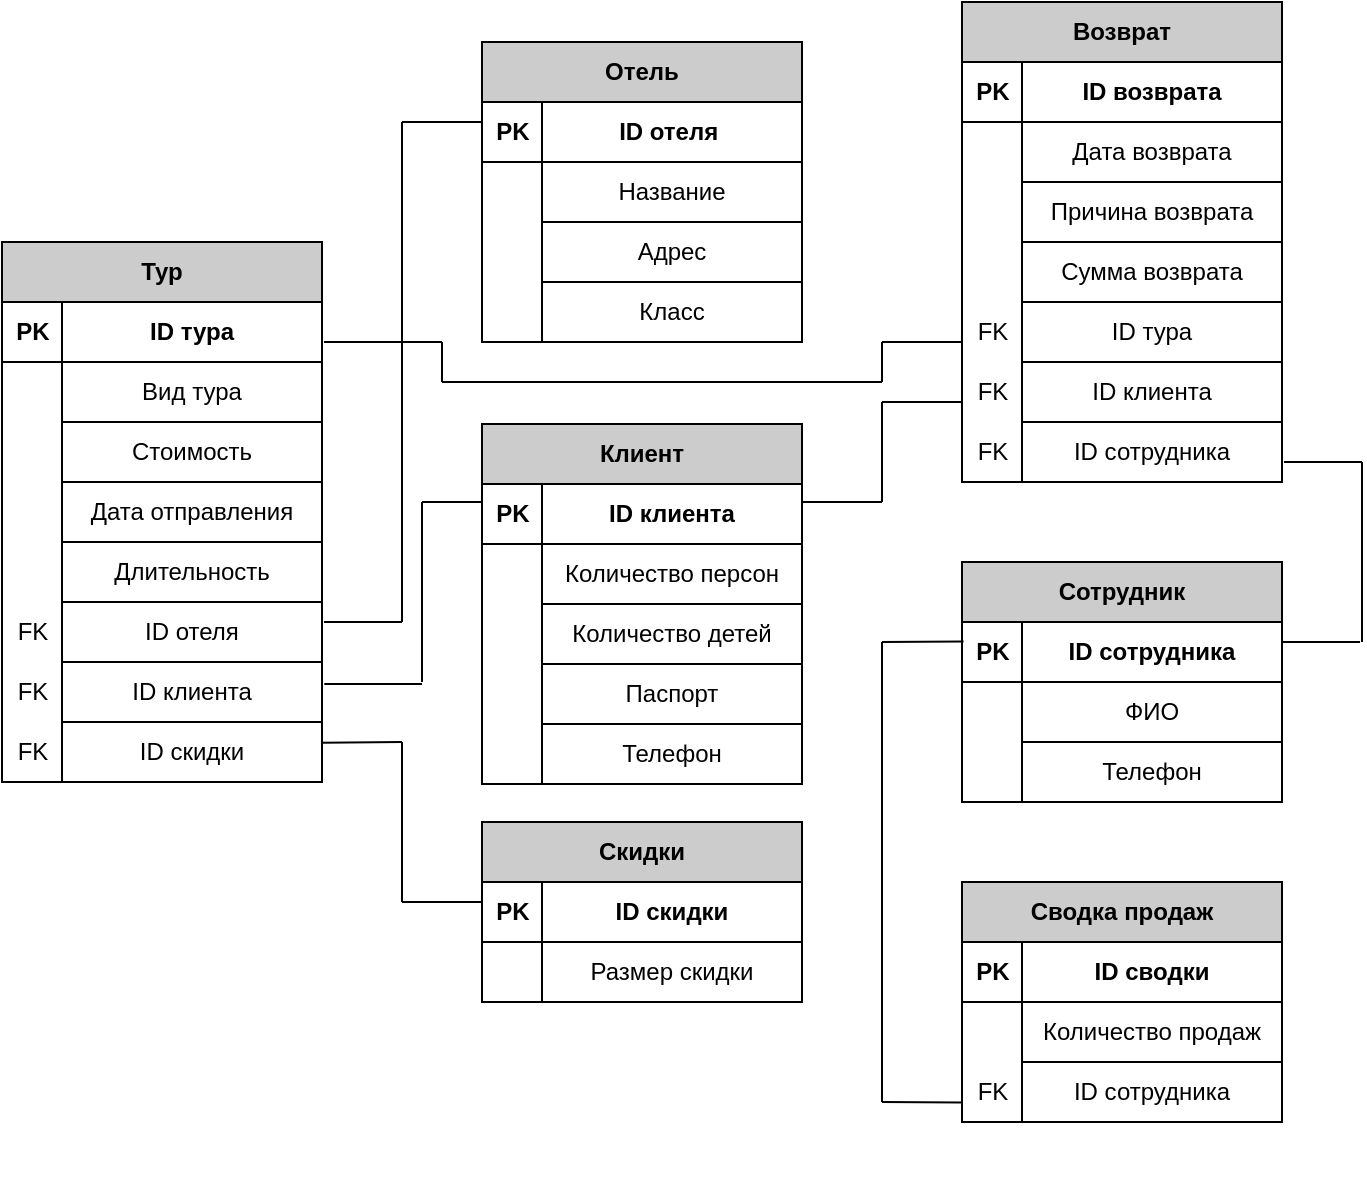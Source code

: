<mxfile version="12.3.9" type="device" pages="1"><diagram id="ZONkO225AQ1kzI7h5yfC" name="Page-1"><mxGraphModel dx="880" dy="480" grid="1" gridSize="10" guides="1" tooltips="1" connect="1" arrows="1" fold="1" page="1" pageScale="1" pageWidth="827" pageHeight="1169" math="0" shadow="0"><root><mxCell id="0"/><mxCell id="1" parent="0"/><mxCell id="p5hqMaWhcgHYVvtODADz-2" value="" style="group" parent="1" vertex="1" connectable="0"><mxGeometry x="360" y="60" width="160" height="175" as="geometry"/></mxCell><mxCell id="2T_TOREucRsL7LYPRSoR-33" value="&lt;b&gt;Отель&lt;/b&gt;" style="rounded=0;whiteSpace=wrap;html=1;fillColor=#CCCCCC;strokeColor=#000000;" parent="p5hqMaWhcgHYVvtODADz-2" vertex="1"><mxGeometry width="160" height="30" as="geometry"/></mxCell><mxCell id="2T_TOREucRsL7LYPRSoR-34" value="&lt;b&gt;ID отеля&amp;nbsp;&lt;/b&gt;" style="rounded=0;whiteSpace=wrap;html=1;strokeColor=#000000;" parent="p5hqMaWhcgHYVvtODADz-2" vertex="1"><mxGeometry x="30" y="30" width="130" height="30" as="geometry"/></mxCell><mxCell id="2T_TOREucRsL7LYPRSoR-35" value="Адрес" style="rounded=0;whiteSpace=wrap;html=1;strokeColor=#000000;" parent="p5hqMaWhcgHYVvtODADz-2" vertex="1"><mxGeometry x="30" y="90" width="130" height="30" as="geometry"/></mxCell><mxCell id="2T_TOREucRsL7LYPRSoR-36" value="Класс" style="rounded=0;whiteSpace=wrap;html=1;strokeColor=#000000;" parent="p5hqMaWhcgHYVvtODADz-2" vertex="1"><mxGeometry x="30" y="120" width="130" height="30" as="geometry"/></mxCell><mxCell id="2T_TOREucRsL7LYPRSoR-38" value="Название" style="rounded=0;whiteSpace=wrap;html=1;strokeColor=#000000;" parent="p5hqMaWhcgHYVvtODADz-2" vertex="1"><mxGeometry x="30" y="60" width="130" height="30" as="geometry"/></mxCell><mxCell id="p5hqMaWhcgHYVvtODADz-38" value="&lt;b&gt;PK&lt;/b&gt;" style="text;html=1;align=center;verticalAlign=middle;resizable=0;points=[];;autosize=1;" parent="p5hqMaWhcgHYVvtODADz-2" vertex="1"><mxGeometry y="35" width="30" height="20" as="geometry"/></mxCell><mxCell id="XHlrw-MHucsib0PGhMhw-1" value="" style="rounded=0;whiteSpace=wrap;html=1;" vertex="1" parent="p5hqMaWhcgHYVvtODADz-2"><mxGeometry y="30" width="30" height="30" as="geometry"/></mxCell><mxCell id="XHlrw-MHucsib0PGhMhw-2" value="" style="rounded=0;whiteSpace=wrap;html=1;" vertex="1" parent="p5hqMaWhcgHYVvtODADz-2"><mxGeometry y="60" width="30" height="30" as="geometry"/></mxCell><mxCell id="XHlrw-MHucsib0PGhMhw-3" value="" style="rounded=0;whiteSpace=wrap;html=1;" vertex="1" parent="p5hqMaWhcgHYVvtODADz-2"><mxGeometry y="90" width="30" height="30" as="geometry"/></mxCell><mxCell id="XHlrw-MHucsib0PGhMhw-4" value="" style="rounded=0;whiteSpace=wrap;html=1;" vertex="1" parent="p5hqMaWhcgHYVvtODADz-2"><mxGeometry y="120" width="30" height="30" as="geometry"/></mxCell><mxCell id="p5hqMaWhcgHYVvtODADz-43" value="&lt;b&gt;PK&lt;/b&gt;" style="text;html=1;align=center;verticalAlign=middle;resizable=0;points=[];;autosize=1;" parent="p5hqMaWhcgHYVvtODADz-2" vertex="1"><mxGeometry y="35" width="30" height="20" as="geometry"/></mxCell><mxCell id="XHlrw-MHucsib0PGhMhw-50" value="" style="rounded=0;whiteSpace=wrap;html=1;" vertex="1" parent="p5hqMaWhcgHYVvtODADz-2"><mxGeometry y="60" width="30" height="90" as="geometry"/></mxCell><mxCell id="p5hqMaWhcgHYVvtODADz-3" value="" style="group" parent="1" vertex="1" connectable="0"><mxGeometry x="360" y="251" width="160" height="180" as="geometry"/></mxCell><mxCell id="2T_TOREucRsL7LYPRSoR-43" value="&lt;b&gt;Клиент&lt;/b&gt;" style="rounded=0;whiteSpace=wrap;html=1;fillColor=#CCCCCC;strokeColor=#000000;" parent="p5hqMaWhcgHYVvtODADz-3" vertex="1"><mxGeometry width="160" height="30" as="geometry"/></mxCell><mxCell id="2T_TOREucRsL7LYPRSoR-44" value="&lt;b&gt;ID клиента&lt;/b&gt;" style="rounded=0;whiteSpace=wrap;html=1;strokeColor=#000000;" parent="p5hqMaWhcgHYVvtODADz-3" vertex="1"><mxGeometry x="30" y="30" width="130" height="30" as="geometry"/></mxCell><mxCell id="2T_TOREucRsL7LYPRSoR-45" value="Количество детей" style="rounded=0;whiteSpace=wrap;html=1;strokeColor=#000000;" parent="p5hqMaWhcgHYVvtODADz-3" vertex="1"><mxGeometry x="30" y="90" width="130" height="30" as="geometry"/></mxCell><mxCell id="2T_TOREucRsL7LYPRSoR-46" value="Паспорт" style="rounded=0;whiteSpace=wrap;html=1;strokeColor=#000000;" parent="p5hqMaWhcgHYVvtODADz-3" vertex="1"><mxGeometry x="30" y="120" width="130" height="30" as="geometry"/></mxCell><mxCell id="2T_TOREucRsL7LYPRSoR-47" value="Количество персон" style="rounded=0;whiteSpace=wrap;html=1;strokeColor=#000000;" parent="p5hqMaWhcgHYVvtODADz-3" vertex="1"><mxGeometry x="30" y="60" width="130" height="30" as="geometry"/></mxCell><mxCell id="2T_TOREucRsL7LYPRSoR-48" value="Телефон" style="rounded=0;whiteSpace=wrap;html=1;strokeColor=#000000;" parent="p5hqMaWhcgHYVvtODADz-3" vertex="1"><mxGeometry x="30" y="150" width="130" height="30" as="geometry"/></mxCell><mxCell id="p5hqMaWhcgHYVvtODADz-45" value="&lt;b&gt;PK&lt;/b&gt;" style="text;html=1;align=center;verticalAlign=middle;resizable=0;points=[];;autosize=1;" parent="p5hqMaWhcgHYVvtODADz-3" vertex="1"><mxGeometry y="35" width="30" height="20" as="geometry"/></mxCell><mxCell id="XHlrw-MHucsib0PGhMhw-38" value="" style="rounded=0;whiteSpace=wrap;html=1;" vertex="1" parent="p5hqMaWhcgHYVvtODADz-3"><mxGeometry y="30" width="30" height="30" as="geometry"/></mxCell><mxCell id="XHlrw-MHucsib0PGhMhw-39" value="&lt;b&gt;PK&lt;/b&gt;" style="text;html=1;align=center;verticalAlign=middle;resizable=0;points=[];;autosize=1;" vertex="1" parent="p5hqMaWhcgHYVvtODADz-3"><mxGeometry y="65" width="30" height="20" as="geometry"/></mxCell><mxCell id="XHlrw-MHucsib0PGhMhw-40" value="" style="rounded=0;whiteSpace=wrap;html=1;" vertex="1" parent="p5hqMaWhcgHYVvtODADz-3"><mxGeometry y="60" width="30" height="30" as="geometry"/></mxCell><mxCell id="XHlrw-MHucsib0PGhMhw-41" value="" style="rounded=0;whiteSpace=wrap;html=1;" vertex="1" parent="p5hqMaWhcgHYVvtODADz-3"><mxGeometry y="90" width="30" height="30" as="geometry"/></mxCell><mxCell id="XHlrw-MHucsib0PGhMhw-42" value="" style="rounded=0;whiteSpace=wrap;html=1;" vertex="1" parent="p5hqMaWhcgHYVvtODADz-3"><mxGeometry y="120" width="30" height="30" as="geometry"/></mxCell><mxCell id="XHlrw-MHucsib0PGhMhw-43" value="" style="rounded=0;whiteSpace=wrap;html=1;" vertex="1" parent="p5hqMaWhcgHYVvtODADz-3"><mxGeometry y="150" width="30" height="30" as="geometry"/></mxCell><mxCell id="XHlrw-MHucsib0PGhMhw-48" value="&lt;b&gt;PK&lt;/b&gt;" style="text;html=1;align=center;verticalAlign=middle;resizable=0;points=[];;autosize=1;" vertex="1" parent="p5hqMaWhcgHYVvtODADz-3"><mxGeometry y="35" width="30" height="20" as="geometry"/></mxCell><mxCell id="XHlrw-MHucsib0PGhMhw-56" value="" style="rounded=0;whiteSpace=wrap;html=1;" vertex="1" parent="p5hqMaWhcgHYVvtODADz-3"><mxGeometry y="60" width="30" height="120" as="geometry"/></mxCell><mxCell id="p5hqMaWhcgHYVvtODADz-4" value="" style="group" parent="1" vertex="1" connectable="0"><mxGeometry x="600" y="40" width="160" height="260" as="geometry"/></mxCell><mxCell id="2T_TOREucRsL7LYPRSoR-54" value="&lt;b&gt;Возврат&lt;/b&gt;" style="rounded=0;whiteSpace=wrap;html=1;strokeColor=#000000;fillColor=#CCCCCC;" parent="p5hqMaWhcgHYVvtODADz-4" vertex="1"><mxGeometry width="160" height="30" as="geometry"/></mxCell><mxCell id="2T_TOREucRsL7LYPRSoR-55" value="&lt;b&gt;ID возврата&lt;/b&gt;" style="rounded=0;whiteSpace=wrap;html=1;strokeColor=#000000;" parent="p5hqMaWhcgHYVvtODADz-4" vertex="1"><mxGeometry x="30" y="30" width="130" height="30" as="geometry"/></mxCell><mxCell id="2T_TOREucRsL7LYPRSoR-56" value="Дата возврата" style="rounded=0;whiteSpace=wrap;html=1;strokeColor=#000000;" parent="p5hqMaWhcgHYVvtODADz-4" vertex="1"><mxGeometry x="30" y="60" width="130" height="30" as="geometry"/></mxCell><mxCell id="2T_TOREucRsL7LYPRSoR-57" value="Причина возврата" style="rounded=0;whiteSpace=wrap;html=1;strokeColor=#000000;" parent="p5hqMaWhcgHYVvtODADz-4" vertex="1"><mxGeometry x="30" y="90" width="130" height="30" as="geometry"/></mxCell><mxCell id="2T_TOREucRsL7LYPRSoR-59" value="Сумма возврата" style="rounded=0;whiteSpace=wrap;html=1;strokeColor=#000000;" parent="p5hqMaWhcgHYVvtODADz-4" vertex="1"><mxGeometry x="30" y="120" width="130" height="30" as="geometry"/></mxCell><mxCell id="2T_TOREucRsL7LYPRSoR-60" value="ID тура" style="rounded=0;whiteSpace=wrap;html=1;strokeColor=#000000;" parent="p5hqMaWhcgHYVvtODADz-4" vertex="1"><mxGeometry x="30" y="150" width="130" height="30" as="geometry"/></mxCell><mxCell id="2T_TOREucRsL7LYPRSoR-61" value="ID клиента" style="rounded=0;whiteSpace=wrap;html=1;strokeColor=#000000;" parent="p5hqMaWhcgHYVvtODADz-4" vertex="1"><mxGeometry x="30" y="180" width="130" height="30" as="geometry"/></mxCell><mxCell id="2T_TOREucRsL7LYPRSoR-62" value="ID сотрудника" style="rounded=0;whiteSpace=wrap;html=1;strokeColor=#000000;" parent="p5hqMaWhcgHYVvtODADz-4" vertex="1"><mxGeometry x="30" y="210" width="130" height="30" as="geometry"/></mxCell><mxCell id="p5hqMaWhcgHYVvtODADz-44" value="&lt;b&gt;PK&lt;/b&gt;" style="text;html=1;align=center;verticalAlign=middle;resizable=0;points=[];;autosize=1;" parent="p5hqMaWhcgHYVvtODADz-4" vertex="1"><mxGeometry y="35" width="30" height="20" as="geometry"/></mxCell><mxCell id="XHlrw-MHucsib0PGhMhw-30" value="" style="rounded=0;whiteSpace=wrap;html=1;" vertex="1" parent="p5hqMaWhcgHYVvtODADz-4"><mxGeometry y="30" width="30" height="30" as="geometry"/></mxCell><mxCell id="XHlrw-MHucsib0PGhMhw-31" value="" style="rounded=0;whiteSpace=wrap;html=1;" vertex="1" parent="p5hqMaWhcgHYVvtODADz-4"><mxGeometry y="60" width="30" height="30" as="geometry"/></mxCell><mxCell id="XHlrw-MHucsib0PGhMhw-32" value="&lt;b&gt;PK&lt;/b&gt;" style="text;html=1;align=center;verticalAlign=middle;resizable=0;points=[];;autosize=1;" vertex="1" parent="p5hqMaWhcgHYVvtODADz-4"><mxGeometry y="95" width="30" height="20" as="geometry"/></mxCell><mxCell id="XHlrw-MHucsib0PGhMhw-33" value="" style="rounded=0;whiteSpace=wrap;html=1;" vertex="1" parent="p5hqMaWhcgHYVvtODADz-4"><mxGeometry y="90" width="30" height="30" as="geometry"/></mxCell><mxCell id="XHlrw-MHucsib0PGhMhw-34" value="" style="rounded=0;whiteSpace=wrap;html=1;" vertex="1" parent="p5hqMaWhcgHYVvtODADz-4"><mxGeometry y="120" width="30" height="30" as="geometry"/></mxCell><mxCell id="XHlrw-MHucsib0PGhMhw-35" value="" style="rounded=0;whiteSpace=wrap;html=1;" vertex="1" parent="p5hqMaWhcgHYVvtODADz-4"><mxGeometry y="150" width="30" height="30" as="geometry"/></mxCell><mxCell id="XHlrw-MHucsib0PGhMhw-36" value="" style="rounded=0;whiteSpace=wrap;html=1;" vertex="1" parent="p5hqMaWhcgHYVvtODADz-4"><mxGeometry y="180" width="30" height="30" as="geometry"/></mxCell><mxCell id="XHlrw-MHucsib0PGhMhw-37" value="" style="rounded=0;whiteSpace=wrap;html=1;" vertex="1" parent="p5hqMaWhcgHYVvtODADz-4"><mxGeometry y="210" width="30" height="30" as="geometry"/></mxCell><mxCell id="XHlrw-MHucsib0PGhMhw-47" value="&lt;b&gt;PK&lt;/b&gt;" style="text;html=1;align=center;verticalAlign=middle;resizable=0;points=[];;autosize=1;" vertex="1" parent="p5hqMaWhcgHYVvtODADz-4"><mxGeometry y="35" width="30" height="20" as="geometry"/></mxCell><mxCell id="XHlrw-MHucsib0PGhMhw-55" value="" style="rounded=0;whiteSpace=wrap;html=1;" vertex="1" parent="p5hqMaWhcgHYVvtODADz-4"><mxGeometry y="60" width="30" height="180" as="geometry"/></mxCell><mxCell id="XHlrw-MHucsib0PGhMhw-61" value="FK" style="text;html=1;align=center;verticalAlign=middle;resizable=0;points=[];;autosize=1;" vertex="1" parent="p5hqMaWhcgHYVvtODADz-4"><mxGeometry y="155" width="30" height="20" as="geometry"/></mxCell><mxCell id="XHlrw-MHucsib0PGhMhw-62" value="FK" style="text;html=1;align=center;verticalAlign=middle;resizable=0;points=[];;autosize=1;" vertex="1" parent="p5hqMaWhcgHYVvtODADz-4"><mxGeometry y="185" width="30" height="20" as="geometry"/></mxCell><mxCell id="XHlrw-MHucsib0PGhMhw-63" value="FK" style="text;html=1;align=center;verticalAlign=middle;resizable=0;points=[];;autosize=1;" vertex="1" parent="p5hqMaWhcgHYVvtODADz-4"><mxGeometry y="215" width="30" height="20" as="geometry"/></mxCell><mxCell id="p5hqMaWhcgHYVvtODADz-6" value="" style="group" parent="1" vertex="1" connectable="0"><mxGeometry x="600" y="480" width="160" height="150" as="geometry"/></mxCell><mxCell id="2T_TOREucRsL7LYPRSoR-63" value="&lt;b&gt;Сводка продаж&lt;/b&gt;" style="rounded=0;whiteSpace=wrap;html=1;strokeColor=#000000;fillColor=#CCCCCC;" parent="p5hqMaWhcgHYVvtODADz-6" vertex="1"><mxGeometry width="160" height="30" as="geometry"/></mxCell><mxCell id="2T_TOREucRsL7LYPRSoR-64" value="Количество продаж" style="rounded=0;whiteSpace=wrap;html=1;strokeColor=#000000;" parent="p5hqMaWhcgHYVvtODADz-6" vertex="1"><mxGeometry x="30" y="60" width="130" height="30" as="geometry"/></mxCell><mxCell id="2T_TOREucRsL7LYPRSoR-66" value="ID сотрудника" style="rounded=0;whiteSpace=wrap;html=1;strokeColor=#000000;" parent="p5hqMaWhcgHYVvtODADz-6" vertex="1"><mxGeometry x="30" y="90" width="130" height="30" as="geometry"/></mxCell><mxCell id="2T_TOREucRsL7LYPRSoR-67" value="&lt;b&gt;ID сводки&lt;/b&gt;" style="rounded=0;whiteSpace=wrap;html=1;strokeColor=#000000;" parent="p5hqMaWhcgHYVvtODADz-6" vertex="1"><mxGeometry x="30" y="30" width="130" height="30" as="geometry"/></mxCell><mxCell id="p5hqMaWhcgHYVvtODADz-42" value="&lt;b&gt;PK&lt;/b&gt;" style="text;html=1;align=center;verticalAlign=middle;resizable=0;points=[];;autosize=1;" parent="p5hqMaWhcgHYVvtODADz-6" vertex="1"><mxGeometry y="35" width="30" height="20" as="geometry"/></mxCell><mxCell id="XHlrw-MHucsib0PGhMhw-15" value="&lt;b&gt;PK&lt;/b&gt;" style="text;html=1;align=center;verticalAlign=middle;resizable=0;points=[];;autosize=1;" vertex="1" parent="p5hqMaWhcgHYVvtODADz-6"><mxGeometry y="35" width="30" height="20" as="geometry"/></mxCell><mxCell id="XHlrw-MHucsib0PGhMhw-16" value="" style="rounded=0;whiteSpace=wrap;html=1;" vertex="1" parent="p5hqMaWhcgHYVvtODADz-6"><mxGeometry y="30" width="30" height="30" as="geometry"/></mxCell><mxCell id="XHlrw-MHucsib0PGhMhw-17" value="" style="rounded=0;whiteSpace=wrap;html=1;" vertex="1" parent="p5hqMaWhcgHYVvtODADz-6"><mxGeometry y="60" width="30" height="30" as="geometry"/></mxCell><mxCell id="XHlrw-MHucsib0PGhMhw-18" value="" style="rounded=0;whiteSpace=wrap;html=1;" vertex="1" parent="p5hqMaWhcgHYVvtODADz-6"><mxGeometry y="90" width="30" height="30" as="geometry"/></mxCell><mxCell id="XHlrw-MHucsib0PGhMhw-49" value="&lt;b&gt;PK&lt;/b&gt;" style="text;html=1;align=center;verticalAlign=middle;resizable=0;points=[];;autosize=1;" vertex="1" parent="p5hqMaWhcgHYVvtODADz-6"><mxGeometry y="35" width="30" height="20" as="geometry"/></mxCell><mxCell id="XHlrw-MHucsib0PGhMhw-54" value="" style="rounded=0;whiteSpace=wrap;html=1;" vertex="1" parent="p5hqMaWhcgHYVvtODADz-6"><mxGeometry y="60" width="30" height="60" as="geometry"/></mxCell><mxCell id="XHlrw-MHucsib0PGhMhw-57" value="FK" style="text;html=1;align=center;verticalAlign=middle;resizable=0;points=[];;autosize=1;" vertex="1" parent="p5hqMaWhcgHYVvtODADz-6"><mxGeometry y="95" width="30" height="20" as="geometry"/></mxCell><mxCell id="p5hqMaWhcgHYVvtODADz-7" value="" style="group" parent="1" vertex="1" connectable="0"><mxGeometry x="600" y="320" width="160" height="150" as="geometry"/></mxCell><mxCell id="2T_TOREucRsL7LYPRSoR-49" value="&lt;b&gt;Сотрудник&lt;/b&gt;" style="rounded=0;whiteSpace=wrap;html=1;strokeColor=#000000;fillColor=#CCCCCC;" parent="p5hqMaWhcgHYVvtODADz-7" vertex="1"><mxGeometry width="160" height="30" as="geometry"/></mxCell><mxCell id="2T_TOREucRsL7LYPRSoR-50" value="&lt;b&gt;ID сотрудника&lt;/b&gt;" style="rounded=0;whiteSpace=wrap;html=1;strokeColor=#000000;" parent="p5hqMaWhcgHYVvtODADz-7" vertex="1"><mxGeometry x="30" y="30" width="130" height="30" as="geometry"/></mxCell><mxCell id="2T_TOREucRsL7LYPRSoR-51" value="ФИО" style="rounded=0;whiteSpace=wrap;html=1;strokeColor=#000000;" parent="p5hqMaWhcgHYVvtODADz-7" vertex="1"><mxGeometry x="30" y="60" width="130" height="30" as="geometry"/></mxCell><mxCell id="2T_TOREucRsL7LYPRSoR-52" value="Телефон" style="rounded=0;whiteSpace=wrap;html=1;strokeColor=#000000;" parent="p5hqMaWhcgHYVvtODADz-7" vertex="1"><mxGeometry x="30" y="90" width="130" height="30" as="geometry"/></mxCell><mxCell id="p5hqMaWhcgHYVvtODADz-41" value="&lt;b&gt;PK&lt;/b&gt;" style="text;html=1;align=center;verticalAlign=middle;resizable=0;points=[];;autosize=1;" parent="p5hqMaWhcgHYVvtODADz-7" vertex="1"><mxGeometry y="35" width="30" height="20" as="geometry"/></mxCell><mxCell id="XHlrw-MHucsib0PGhMhw-10" value="&lt;b&gt;PK&lt;/b&gt;" style="text;html=1;align=center;verticalAlign=middle;resizable=0;points=[];;autosize=1;" vertex="1" parent="p5hqMaWhcgHYVvtODADz-7"><mxGeometry y="35" width="30" height="20" as="geometry"/></mxCell><mxCell id="XHlrw-MHucsib0PGhMhw-11" value="" style="rounded=0;whiteSpace=wrap;html=1;" vertex="1" parent="p5hqMaWhcgHYVvtODADz-7"><mxGeometry y="30" width="30" height="30" as="geometry"/></mxCell><mxCell id="XHlrw-MHucsib0PGhMhw-12" value="" style="rounded=0;whiteSpace=wrap;html=1;" vertex="1" parent="p5hqMaWhcgHYVvtODADz-7"><mxGeometry y="60" width="30" height="30" as="geometry"/></mxCell><mxCell id="XHlrw-MHucsib0PGhMhw-13" value="" style="rounded=0;whiteSpace=wrap;html=1;" vertex="1" parent="p5hqMaWhcgHYVvtODADz-7"><mxGeometry y="90" width="30" height="30" as="geometry"/></mxCell><mxCell id="XHlrw-MHucsib0PGhMhw-45" value="&lt;b&gt;PK&lt;/b&gt;" style="text;html=1;align=center;verticalAlign=middle;resizable=0;points=[];;autosize=1;" vertex="1" parent="p5hqMaWhcgHYVvtODADz-7"><mxGeometry y="35" width="30" height="20" as="geometry"/></mxCell><mxCell id="XHlrw-MHucsib0PGhMhw-52" value="" style="rounded=0;whiteSpace=wrap;html=1;" vertex="1" parent="p5hqMaWhcgHYVvtODADz-7"><mxGeometry y="60" width="30" height="60" as="geometry"/></mxCell><mxCell id="p5hqMaWhcgHYVvtODADz-13" value="" style="group" parent="1" vertex="1" connectable="0"><mxGeometry x="120" y="160" width="160" height="271" as="geometry"/></mxCell><mxCell id="p5hqMaWhcgHYVvtODADz-1" value="" style="group" parent="p5hqMaWhcgHYVvtODADz-13" vertex="1" connectable="0"><mxGeometry width="160" height="270" as="geometry"/></mxCell><mxCell id="2T_TOREucRsL7LYPRSoR-26" value="&lt;b&gt;Тур&lt;/b&gt;" style="rounded=0;whiteSpace=wrap;html=1;fillColor=#CCCCCC;strokeColor=#000000;" parent="p5hqMaWhcgHYVvtODADz-1" vertex="1"><mxGeometry width="160" height="30" as="geometry"/></mxCell><mxCell id="2T_TOREucRsL7LYPRSoR-27" value="&lt;b&gt;ID тура&lt;/b&gt;" style="rounded=0;whiteSpace=wrap;html=1;strokeColor=#000000;" parent="p5hqMaWhcgHYVvtODADz-1" vertex="1"><mxGeometry x="30" y="30" width="130" height="30" as="geometry"/></mxCell><mxCell id="2T_TOREucRsL7LYPRSoR-28" value="Стоимость" style="rounded=0;whiteSpace=wrap;html=1;strokeColor=#000000;" parent="p5hqMaWhcgHYVvtODADz-1" vertex="1"><mxGeometry x="30" y="90" width="130" height="30" as="geometry"/></mxCell><mxCell id="2T_TOREucRsL7LYPRSoR-31" value="Длительность" style="rounded=0;whiteSpace=wrap;html=1;strokeColor=#000000;" parent="p5hqMaWhcgHYVvtODADz-1" vertex="1"><mxGeometry x="30" y="150" width="130" height="30" as="geometry"/></mxCell><mxCell id="2T_TOREucRsL7LYPRSoR-32" value="Вид тура" style="rounded=0;whiteSpace=wrap;html=1;strokeColor=#000000;" parent="p5hqMaWhcgHYVvtODADz-1" vertex="1"><mxGeometry x="30" y="60" width="130" height="30" as="geometry"/></mxCell><mxCell id="2T_TOREucRsL7LYPRSoR-58" value="Дата отправления" style="rounded=0;whiteSpace=wrap;html=1;strokeColor=#000000;" parent="p5hqMaWhcgHYVvtODADz-1" vertex="1"><mxGeometry x="30" y="120" width="130" height="30" as="geometry"/></mxCell><mxCell id="XHlrw-MHucsib0PGhMhw-20" value="&lt;b&gt;PK&lt;/b&gt;" style="text;html=1;align=center;verticalAlign=middle;resizable=0;points=[];;autosize=1;" vertex="1" parent="p5hqMaWhcgHYVvtODADz-1"><mxGeometry y="35" width="30" height="20" as="geometry"/></mxCell><mxCell id="XHlrw-MHucsib0PGhMhw-21" value="" style="rounded=0;whiteSpace=wrap;html=1;" vertex="1" parent="p5hqMaWhcgHYVvtODADz-1"><mxGeometry y="30" width="30" height="30" as="geometry"/></mxCell><mxCell id="XHlrw-MHucsib0PGhMhw-22" value="" style="rounded=0;whiteSpace=wrap;html=1;" vertex="1" parent="p5hqMaWhcgHYVvtODADz-1"><mxGeometry y="60" width="30" height="30" as="geometry"/></mxCell><mxCell id="XHlrw-MHucsib0PGhMhw-23" value="" style="rounded=0;whiteSpace=wrap;html=1;" vertex="1" parent="p5hqMaWhcgHYVvtODADz-1"><mxGeometry y="90" width="30" height="30" as="geometry"/></mxCell><mxCell id="XHlrw-MHucsib0PGhMhw-24" value="" style="rounded=0;whiteSpace=wrap;html=1;" vertex="1" parent="p5hqMaWhcgHYVvtODADz-1"><mxGeometry y="120" width="30" height="30" as="geometry"/></mxCell><mxCell id="XHlrw-MHucsib0PGhMhw-25" value="&lt;b&gt;PK&lt;/b&gt;" style="text;html=1;align=center;verticalAlign=middle;resizable=0;points=[];;autosize=1;" vertex="1" parent="p5hqMaWhcgHYVvtODADz-1"><mxGeometry y="155" width="30" height="20" as="geometry"/></mxCell><mxCell id="XHlrw-MHucsib0PGhMhw-26" value="" style="rounded=0;whiteSpace=wrap;html=1;" vertex="1" parent="p5hqMaWhcgHYVvtODADz-1"><mxGeometry y="150" width="30" height="30" as="geometry"/></mxCell><mxCell id="XHlrw-MHucsib0PGhMhw-27" value="" style="rounded=0;whiteSpace=wrap;html=1;" vertex="1" parent="p5hqMaWhcgHYVvtODADz-1"><mxGeometry y="180" width="30" height="30" as="geometry"/></mxCell><mxCell id="XHlrw-MHucsib0PGhMhw-28" value="" style="rounded=0;whiteSpace=wrap;html=1;" vertex="1" parent="p5hqMaWhcgHYVvtODADz-1"><mxGeometry y="210" width="30" height="30" as="geometry"/></mxCell><mxCell id="XHlrw-MHucsib0PGhMhw-29" value="" style="rounded=0;whiteSpace=wrap;html=1;" vertex="1" parent="p5hqMaWhcgHYVvtODADz-1"><mxGeometry y="240" width="30" height="30" as="geometry"/></mxCell><mxCell id="XHlrw-MHucsib0PGhMhw-46" value="&lt;b&gt;PK&lt;/b&gt;" style="text;html=1;align=center;verticalAlign=middle;resizable=0;points=[];;autosize=1;" vertex="1" parent="p5hqMaWhcgHYVvtODADz-1"><mxGeometry y="35" width="30" height="20" as="geometry"/></mxCell><mxCell id="XHlrw-MHucsib0PGhMhw-53" value="" style="rounded=0;whiteSpace=wrap;html=1;" vertex="1" parent="p5hqMaWhcgHYVvtODADz-1"><mxGeometry y="60" width="30" height="210" as="geometry"/></mxCell><mxCell id="XHlrw-MHucsib0PGhMhw-58" value="FK" style="text;html=1;align=center;verticalAlign=middle;resizable=0;points=[];;autosize=1;" vertex="1" parent="p5hqMaWhcgHYVvtODADz-1"><mxGeometry y="185" width="30" height="20" as="geometry"/></mxCell><mxCell id="XHlrw-MHucsib0PGhMhw-59" value="FK" style="text;html=1;align=center;verticalAlign=middle;resizable=0;points=[];;autosize=1;" vertex="1" parent="p5hqMaWhcgHYVvtODADz-1"><mxGeometry y="215" width="30" height="20" as="geometry"/></mxCell><mxCell id="XHlrw-MHucsib0PGhMhw-60" value="FK" style="text;html=1;align=center;verticalAlign=middle;resizable=0;points=[];;autosize=1;" vertex="1" parent="p5hqMaWhcgHYVvtODADz-1"><mxGeometry y="245" width="30" height="20" as="geometry"/></mxCell><mxCell id="p5hqMaWhcgHYVvtODADz-9" value="&lt;span style=&quot;white-space: normal&quot;&gt;ID отеля&lt;/span&gt;" style="rounded=0;whiteSpace=wrap;html=1;" parent="p5hqMaWhcgHYVvtODADz-13" vertex="1"><mxGeometry x="30" y="180" width="130" height="30" as="geometry"/></mxCell><mxCell id="p5hqMaWhcgHYVvtODADz-10" value="&lt;span style=&quot;white-space: normal&quot;&gt;ID клиента&lt;/span&gt;" style="rounded=0;whiteSpace=wrap;html=1;" parent="p5hqMaWhcgHYVvtODADz-13" vertex="1"><mxGeometry x="30" y="210" width="130" height="30" as="geometry"/></mxCell><mxCell id="p5hqMaWhcgHYVvtODADz-11" value="&lt;span style=&quot;white-space: normal&quot;&gt;ID скидки&lt;/span&gt;" style="rounded=0;whiteSpace=wrap;html=1;" parent="p5hqMaWhcgHYVvtODADz-13" vertex="1"><mxGeometry x="30" y="240" width="130" height="30" as="geometry"/></mxCell><mxCell id="XHlrw-MHucsib0PGhMhw-65" value="" style="endArrow=none;html=1;exitX=0.996;exitY=0.681;exitDx=0;exitDy=0;exitPerimeter=0;" edge="1" parent="1"><mxGeometry width="50" height="50" relative="1" as="geometry"><mxPoint x="279.48" y="410.43" as="sourcePoint"/><mxPoint x="320" y="410" as="targetPoint"/></mxGeometry></mxCell><mxCell id="XHlrw-MHucsib0PGhMhw-66" value="" style="endArrow=none;html=1;" edge="1" parent="1"><mxGeometry width="50" height="50" relative="1" as="geometry"><mxPoint x="320" y="490" as="sourcePoint"/><mxPoint x="320" y="410" as="targetPoint"/></mxGeometry></mxCell><mxCell id="XHlrw-MHucsib0PGhMhw-67" value="" style="endArrow=none;html=1;" edge="1" parent="1"><mxGeometry width="50" height="50" relative="1" as="geometry"><mxPoint x="360" y="490" as="sourcePoint"/><mxPoint x="320" y="490" as="targetPoint"/></mxGeometry></mxCell><mxCell id="XHlrw-MHucsib0PGhMhw-68" value="" style="endArrow=none;html=1;" edge="1" parent="1"><mxGeometry width="50" height="50" relative="1" as="geometry"><mxPoint x="281" y="350" as="sourcePoint"/><mxPoint x="320" y="350" as="targetPoint"/></mxGeometry></mxCell><mxCell id="XHlrw-MHucsib0PGhMhw-69" value="" style="endArrow=none;html=1;" edge="1" parent="1"><mxGeometry width="50" height="50" relative="1" as="geometry"><mxPoint x="320" y="350" as="sourcePoint"/><mxPoint x="320" y="100" as="targetPoint"/></mxGeometry></mxCell><mxCell id="XHlrw-MHucsib0PGhMhw-70" value="" style="endArrow=none;html=1;entryX=0;entryY=0.25;entryDx=0;entryDy=0;entryPerimeter=0;" edge="1" parent="1" target="p5hqMaWhcgHYVvtODADz-43"><mxGeometry width="50" height="50" relative="1" as="geometry"><mxPoint x="320" y="100" as="sourcePoint"/><mxPoint x="350" y="30" as="targetPoint"/></mxGeometry></mxCell><mxCell id="XHlrw-MHucsib0PGhMhw-71" value="" style="endArrow=none;html=1;exitX=1.009;exitY=0.365;exitDx=0;exitDy=0;exitPerimeter=0;" edge="1" parent="1" source="p5hqMaWhcgHYVvtODADz-10"><mxGeometry width="50" height="50" relative="1" as="geometry"><mxPoint x="300" y="420" as="sourcePoint"/><mxPoint x="330" y="381" as="targetPoint"/></mxGeometry></mxCell><mxCell id="XHlrw-MHucsib0PGhMhw-72" value="" style="endArrow=none;html=1;" edge="1" parent="1"><mxGeometry width="50" height="50" relative="1" as="geometry"><mxPoint x="330" y="380" as="sourcePoint"/><mxPoint x="330" y="290" as="targetPoint"/></mxGeometry></mxCell><mxCell id="XHlrw-MHucsib0PGhMhw-73" value="" style="endArrow=none;html=1;" edge="1" parent="1"><mxGeometry width="50" height="50" relative="1" as="geometry"><mxPoint x="330" y="290" as="sourcePoint"/><mxPoint x="359.5" y="290" as="targetPoint"/></mxGeometry></mxCell><mxCell id="2T_TOREucRsL7LYPRSoR-39" value="&lt;b&gt;Скидки&lt;/b&gt;" style="rounded=0;whiteSpace=wrap;html=1;strokeColor=#000000;fillColor=#CCCCCC;" parent="1" vertex="1"><mxGeometry x="360" y="450" width="160" height="30" as="geometry"/></mxCell><mxCell id="2T_TOREucRsL7LYPRSoR-40" value="&lt;b&gt;ID скидки&lt;/b&gt;" style="rounded=0;whiteSpace=wrap;html=1;strokeColor=#000000;" parent="1" vertex="1"><mxGeometry x="390" y="480" width="130" height="30" as="geometry"/></mxCell><mxCell id="2T_TOREucRsL7LYPRSoR-41" value="Размер скидки" style="rounded=0;whiteSpace=wrap;html=1;strokeColor=#000000;" parent="1" vertex="1"><mxGeometry x="390" y="510" width="130" height="30" as="geometry"/></mxCell><mxCell id="p5hqMaWhcgHYVvtODADz-39" value="&lt;b&gt;PK&lt;/b&gt;" style="text;html=1;align=center;verticalAlign=middle;resizable=0;points=[];;autosize=1;" parent="1" vertex="1"><mxGeometry x="360" y="485" width="30" height="20" as="geometry"/></mxCell><mxCell id="XHlrw-MHucsib0PGhMhw-5" value="&lt;b&gt;PK&lt;/b&gt;" style="text;html=1;align=center;verticalAlign=middle;resizable=0;points=[];;autosize=1;" vertex="1" parent="1"><mxGeometry x="360" y="485" width="30" height="20" as="geometry"/></mxCell><mxCell id="XHlrw-MHucsib0PGhMhw-6" value="" style="rounded=0;whiteSpace=wrap;html=1;" vertex="1" parent="1"><mxGeometry x="360" y="480" width="30" height="30" as="geometry"/></mxCell><mxCell id="XHlrw-MHucsib0PGhMhw-7" value="" style="rounded=0;whiteSpace=wrap;html=1;" vertex="1" parent="1"><mxGeometry x="360" y="510" width="30" height="30" as="geometry"/></mxCell><mxCell id="XHlrw-MHucsib0PGhMhw-44" value="&lt;b&gt;PK&lt;/b&gt;" style="text;html=1;align=center;verticalAlign=middle;resizable=0;points=[];;autosize=1;" vertex="1" parent="1"><mxGeometry x="360" y="485" width="30" height="20" as="geometry"/></mxCell><mxCell id="XHlrw-MHucsib0PGhMhw-74" value="" style="endArrow=none;html=1;" edge="1" parent="1"><mxGeometry width="50" height="50" relative="1" as="geometry"><mxPoint x="281" y="210" as="sourcePoint"/><mxPoint x="340" y="210" as="targetPoint"/></mxGeometry></mxCell><mxCell id="XHlrw-MHucsib0PGhMhw-75" value="" style="endArrow=none;html=1;" edge="1" parent="1"><mxGeometry width="50" height="50" relative="1" as="geometry"><mxPoint x="340" y="230" as="sourcePoint"/><mxPoint x="340" y="210" as="targetPoint"/></mxGeometry></mxCell><mxCell id="XHlrw-MHucsib0PGhMhw-76" value="" style="endArrow=none;html=1;" edge="1" parent="1"><mxGeometry width="50" height="50" relative="1" as="geometry"><mxPoint x="340" y="230" as="sourcePoint"/><mxPoint x="560" y="230" as="targetPoint"/></mxGeometry></mxCell><mxCell id="XHlrw-MHucsib0PGhMhw-77" value="" style="endArrow=none;html=1;" edge="1" parent="1"><mxGeometry width="50" height="50" relative="1" as="geometry"><mxPoint x="560" y="230.0" as="sourcePoint"/><mxPoint x="560" y="210" as="targetPoint"/></mxGeometry></mxCell><mxCell id="XHlrw-MHucsib0PGhMhw-78" value="" style="endArrow=none;html=1;entryX=0;entryY=0.75;entryDx=0;entryDy=0;entryPerimeter=0;" edge="1" parent="1" target="XHlrw-MHucsib0PGhMhw-61"><mxGeometry width="50" height="50" relative="1" as="geometry"><mxPoint x="560" y="210" as="sourcePoint"/><mxPoint x="600" y="130" as="targetPoint"/></mxGeometry></mxCell><mxCell id="XHlrw-MHucsib0PGhMhw-79" value="" style="endArrow=none;html=1;exitX=1;exitY=0.3;exitDx=0;exitDy=0;exitPerimeter=0;" edge="1" parent="1" source="2T_TOREucRsL7LYPRSoR-44"><mxGeometry width="50" height="50" relative="1" as="geometry"><mxPoint x="540" y="320" as="sourcePoint"/><mxPoint x="560" y="290" as="targetPoint"/></mxGeometry></mxCell><mxCell id="XHlrw-MHucsib0PGhMhw-81" value="" style="endArrow=none;html=1;" edge="1" parent="1"><mxGeometry width="50" height="50" relative="1" as="geometry"><mxPoint x="560" y="240" as="sourcePoint"/><mxPoint x="560" y="290" as="targetPoint"/></mxGeometry></mxCell><mxCell id="XHlrw-MHucsib0PGhMhw-82" value="" style="endArrow=none;html=1;exitX=0;exitY=0.75;exitDx=0;exitDy=0;exitPerimeter=0;" edge="1" parent="1" source="XHlrw-MHucsib0PGhMhw-62"><mxGeometry width="50" height="50" relative="1" as="geometry"><mxPoint x="530" y="380" as="sourcePoint"/><mxPoint x="560" y="240" as="targetPoint"/></mxGeometry></mxCell><mxCell id="XHlrw-MHucsib0PGhMhw-83" value="" style="endArrow=none;html=1;" edge="1" parent="1"><mxGeometry width="50" height="50" relative="1" as="geometry"><mxPoint x="761" y="270" as="sourcePoint"/><mxPoint x="800" y="270" as="targetPoint"/></mxGeometry></mxCell><mxCell id="XHlrw-MHucsib0PGhMhw-84" value="" style="endArrow=none;html=1;" edge="1" parent="1"><mxGeometry width="50" height="50" relative="1" as="geometry"><mxPoint x="800" y="360" as="sourcePoint"/><mxPoint x="800" y="270" as="targetPoint"/></mxGeometry></mxCell><mxCell id="XHlrw-MHucsib0PGhMhw-85" value="" style="endArrow=none;html=1;" edge="1" parent="1"><mxGeometry width="50" height="50" relative="1" as="geometry"><mxPoint x="760" y="360" as="sourcePoint"/><mxPoint x="799" y="360" as="targetPoint"/></mxGeometry></mxCell><mxCell id="XHlrw-MHucsib0PGhMhw-86" value="" style="endArrow=none;html=1;entryX=0.026;entryY=0.24;entryDx=0;entryDy=0;entryPerimeter=0;" edge="1" parent="1" target="XHlrw-MHucsib0PGhMhw-45"><mxGeometry width="50" height="50" relative="1" as="geometry"><mxPoint x="560" y="360" as="sourcePoint"/><mxPoint x="600" y="370" as="targetPoint"/></mxGeometry></mxCell><mxCell id="XHlrw-MHucsib0PGhMhw-87" value="" style="endArrow=none;html=1;" edge="1" parent="1"><mxGeometry width="50" height="50" relative="1" as="geometry"><mxPoint x="560" y="590" as="sourcePoint"/><mxPoint x="560" y="360" as="targetPoint"/></mxGeometry></mxCell><mxCell id="XHlrw-MHucsib0PGhMhw-88" value="" style="endArrow=none;html=1;exitX=0;exitY=0.763;exitDx=0;exitDy=0;exitPerimeter=0;" edge="1" parent="1" source="XHlrw-MHucsib0PGhMhw-57"><mxGeometry width="50" height="50" relative="1" as="geometry"><mxPoint x="530" y="660" as="sourcePoint"/><mxPoint x="560" y="590" as="targetPoint"/></mxGeometry></mxCell></root></mxGraphModel></diagram></mxfile>